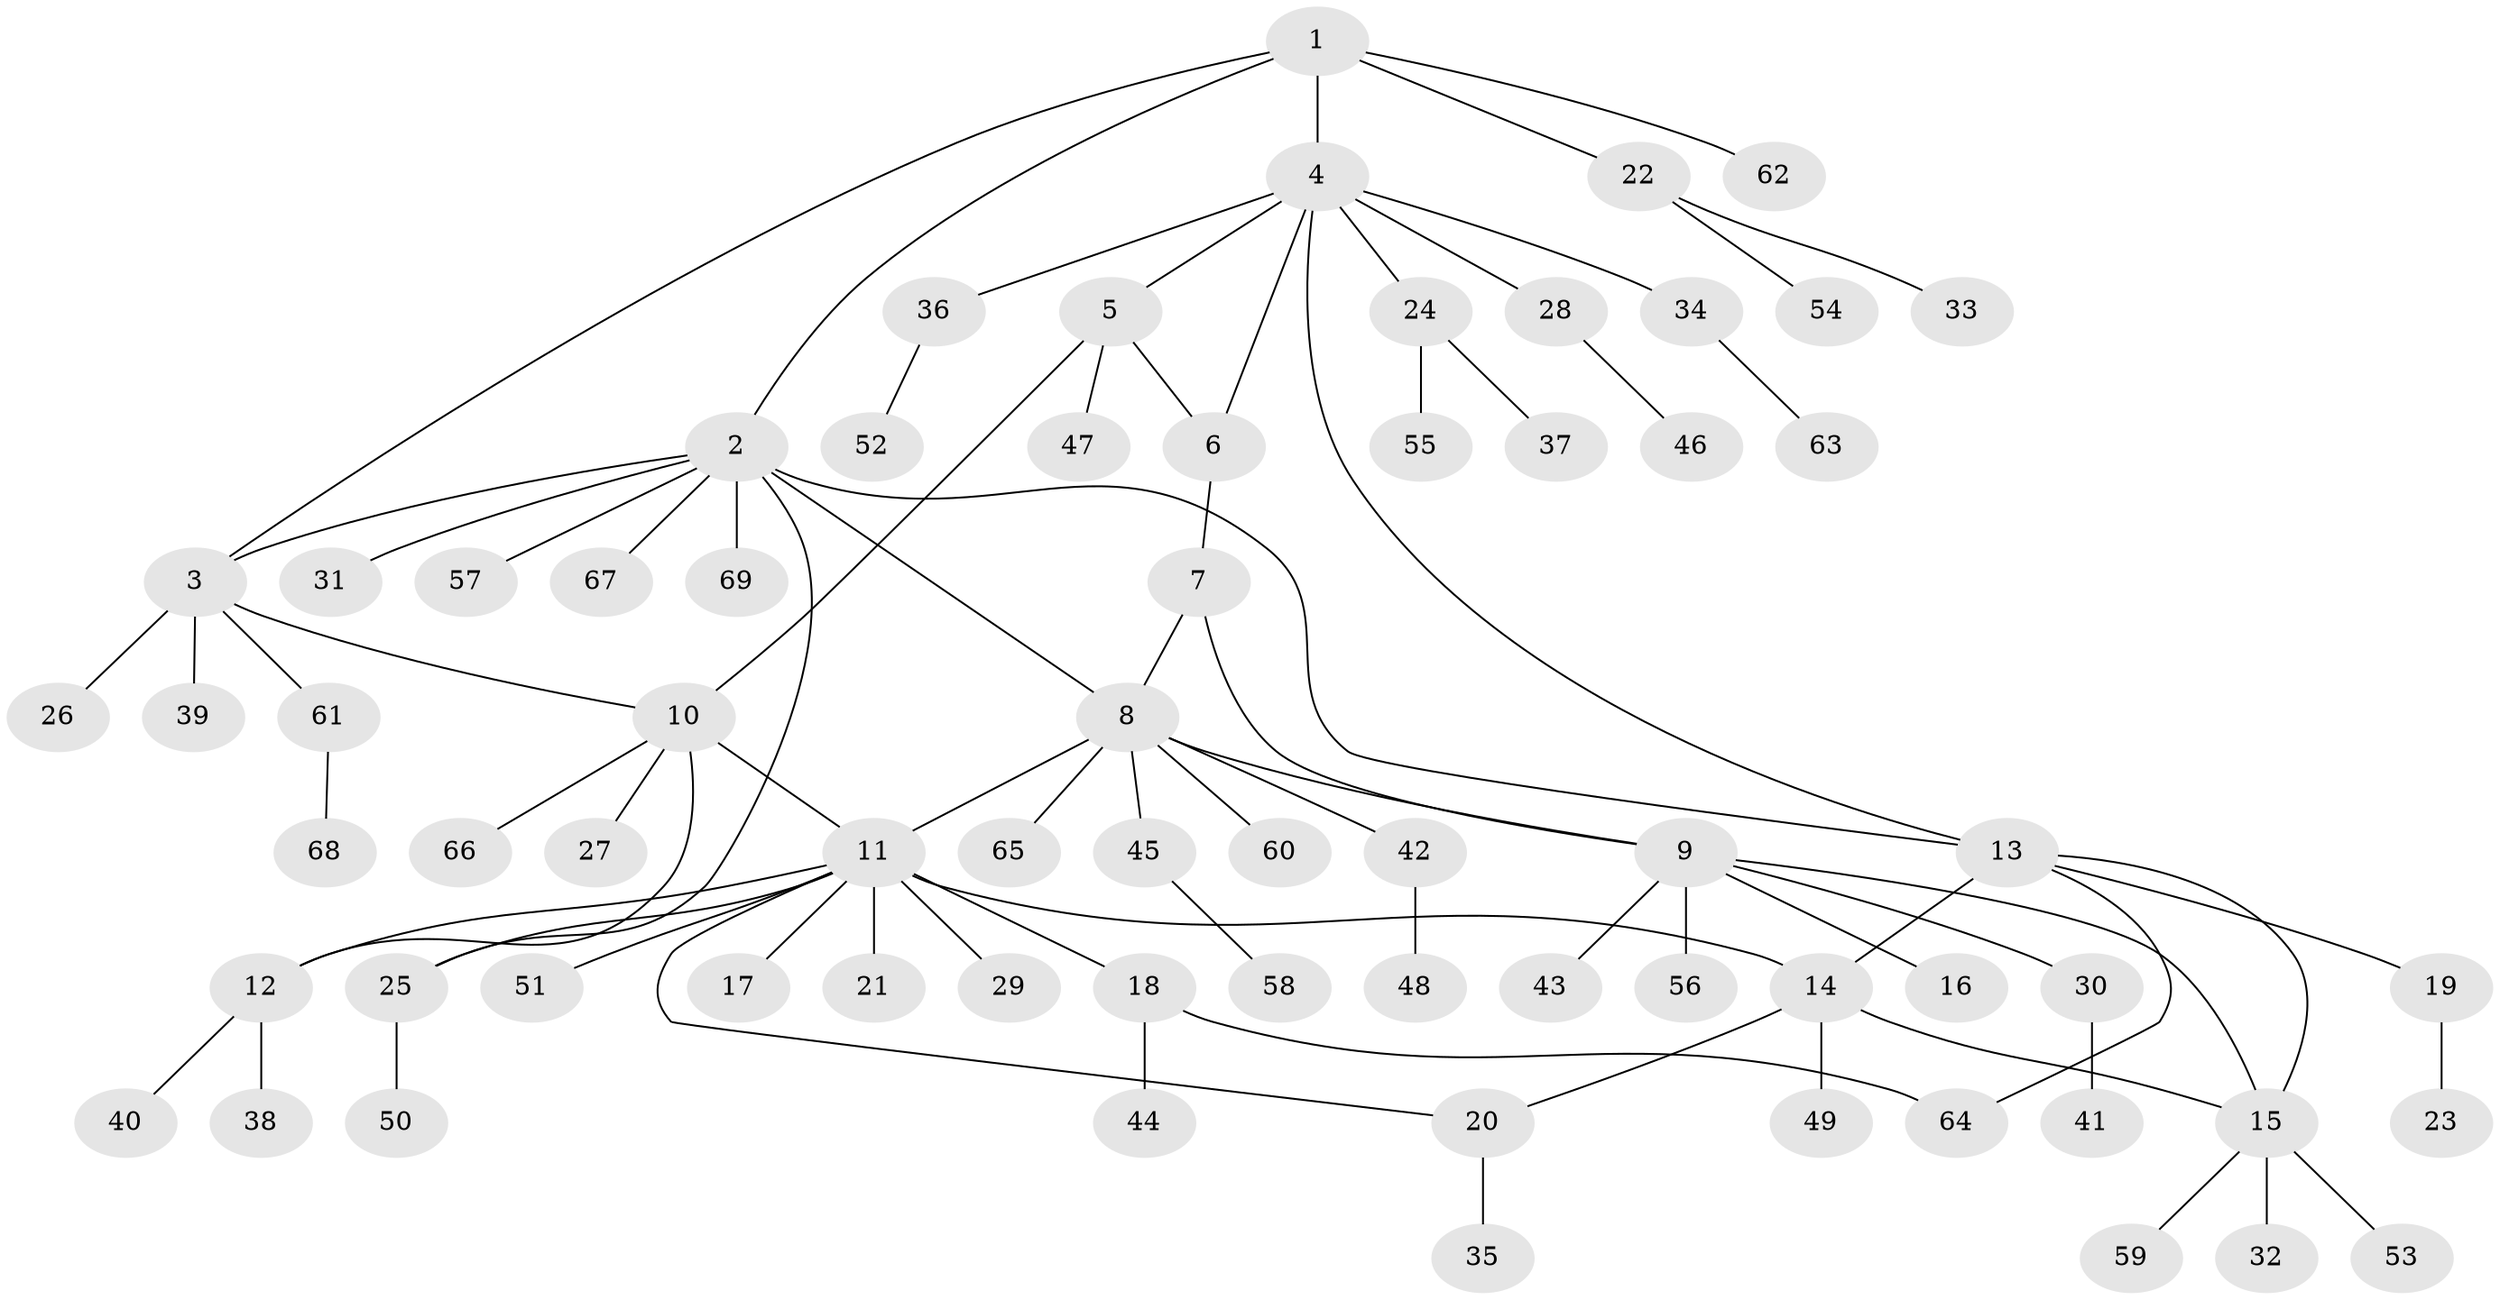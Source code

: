 // Generated by graph-tools (version 1.1) at 2025/50/03/09/25 03:50:37]
// undirected, 69 vertices, 82 edges
graph export_dot {
graph [start="1"]
  node [color=gray90,style=filled];
  1;
  2;
  3;
  4;
  5;
  6;
  7;
  8;
  9;
  10;
  11;
  12;
  13;
  14;
  15;
  16;
  17;
  18;
  19;
  20;
  21;
  22;
  23;
  24;
  25;
  26;
  27;
  28;
  29;
  30;
  31;
  32;
  33;
  34;
  35;
  36;
  37;
  38;
  39;
  40;
  41;
  42;
  43;
  44;
  45;
  46;
  47;
  48;
  49;
  50;
  51;
  52;
  53;
  54;
  55;
  56;
  57;
  58;
  59;
  60;
  61;
  62;
  63;
  64;
  65;
  66;
  67;
  68;
  69;
  1 -- 2;
  1 -- 3;
  1 -- 4;
  1 -- 22;
  1 -- 62;
  2 -- 3;
  2 -- 8;
  2 -- 13;
  2 -- 25;
  2 -- 31;
  2 -- 57;
  2 -- 67;
  2 -- 69;
  3 -- 10;
  3 -- 26;
  3 -- 39;
  3 -- 61;
  4 -- 5;
  4 -- 6;
  4 -- 13;
  4 -- 24;
  4 -- 28;
  4 -- 34;
  4 -- 36;
  5 -- 6;
  5 -- 10;
  5 -- 47;
  6 -- 7;
  7 -- 8;
  7 -- 9;
  8 -- 9;
  8 -- 11;
  8 -- 42;
  8 -- 45;
  8 -- 60;
  8 -- 65;
  9 -- 15;
  9 -- 16;
  9 -- 30;
  9 -- 43;
  9 -- 56;
  10 -- 11;
  10 -- 12;
  10 -- 27;
  10 -- 66;
  11 -- 12;
  11 -- 14;
  11 -- 17;
  11 -- 18;
  11 -- 20;
  11 -- 21;
  11 -- 25;
  11 -- 29;
  11 -- 51;
  12 -- 38;
  12 -- 40;
  13 -- 14;
  13 -- 15;
  13 -- 19;
  13 -- 64;
  14 -- 15;
  14 -- 20;
  14 -- 49;
  15 -- 32;
  15 -- 53;
  15 -- 59;
  18 -- 44;
  18 -- 64;
  19 -- 23;
  20 -- 35;
  22 -- 33;
  22 -- 54;
  24 -- 37;
  24 -- 55;
  25 -- 50;
  28 -- 46;
  30 -- 41;
  34 -- 63;
  36 -- 52;
  42 -- 48;
  45 -- 58;
  61 -- 68;
}
